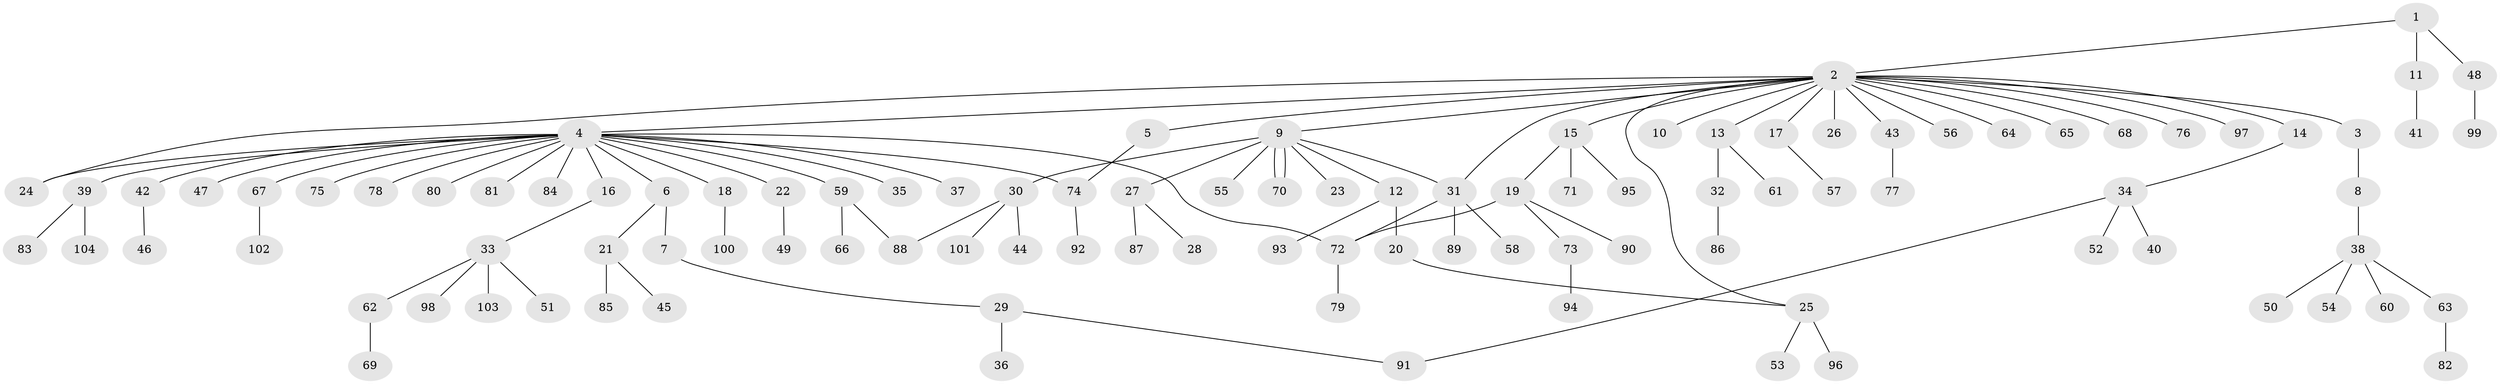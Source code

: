 // coarse degree distribution, {2: 0.25, 1: 0.625, 5: 0.03125, 3: 0.03125, 16: 0.0625}
// Generated by graph-tools (version 1.1) at 2025/36/03/04/25 23:36:43]
// undirected, 104 vertices, 112 edges
graph export_dot {
  node [color=gray90,style=filled];
  1;
  2;
  3;
  4;
  5;
  6;
  7;
  8;
  9;
  10;
  11;
  12;
  13;
  14;
  15;
  16;
  17;
  18;
  19;
  20;
  21;
  22;
  23;
  24;
  25;
  26;
  27;
  28;
  29;
  30;
  31;
  32;
  33;
  34;
  35;
  36;
  37;
  38;
  39;
  40;
  41;
  42;
  43;
  44;
  45;
  46;
  47;
  48;
  49;
  50;
  51;
  52;
  53;
  54;
  55;
  56;
  57;
  58;
  59;
  60;
  61;
  62;
  63;
  64;
  65;
  66;
  67;
  68;
  69;
  70;
  71;
  72;
  73;
  74;
  75;
  76;
  77;
  78;
  79;
  80;
  81;
  82;
  83;
  84;
  85;
  86;
  87;
  88;
  89;
  90;
  91;
  92;
  93;
  94;
  95;
  96;
  97;
  98;
  99;
  100;
  101;
  102;
  103;
  104;
  1 -- 2;
  1 -- 11;
  1 -- 48;
  2 -- 3;
  2 -- 4;
  2 -- 5;
  2 -- 9;
  2 -- 10;
  2 -- 13;
  2 -- 14;
  2 -- 15;
  2 -- 17;
  2 -- 24;
  2 -- 25;
  2 -- 26;
  2 -- 31;
  2 -- 43;
  2 -- 56;
  2 -- 64;
  2 -- 65;
  2 -- 68;
  2 -- 76;
  2 -- 97;
  3 -- 8;
  4 -- 6;
  4 -- 16;
  4 -- 18;
  4 -- 22;
  4 -- 24;
  4 -- 35;
  4 -- 37;
  4 -- 39;
  4 -- 42;
  4 -- 47;
  4 -- 59;
  4 -- 67;
  4 -- 72;
  4 -- 74;
  4 -- 75;
  4 -- 78;
  4 -- 80;
  4 -- 81;
  4 -- 84;
  5 -- 74;
  6 -- 7;
  6 -- 21;
  7 -- 29;
  8 -- 38;
  9 -- 12;
  9 -- 23;
  9 -- 27;
  9 -- 30;
  9 -- 31;
  9 -- 55;
  9 -- 70;
  9 -- 70;
  11 -- 41;
  12 -- 20;
  12 -- 93;
  13 -- 32;
  13 -- 61;
  14 -- 34;
  15 -- 19;
  15 -- 71;
  15 -- 95;
  16 -- 33;
  17 -- 57;
  18 -- 100;
  19 -- 72;
  19 -- 73;
  19 -- 90;
  20 -- 25;
  21 -- 45;
  21 -- 85;
  22 -- 49;
  25 -- 53;
  25 -- 96;
  27 -- 28;
  27 -- 87;
  29 -- 36;
  29 -- 91;
  30 -- 44;
  30 -- 88;
  30 -- 101;
  31 -- 58;
  31 -- 72;
  31 -- 89;
  32 -- 86;
  33 -- 51;
  33 -- 62;
  33 -- 98;
  33 -- 103;
  34 -- 40;
  34 -- 52;
  34 -- 91;
  38 -- 50;
  38 -- 54;
  38 -- 60;
  38 -- 63;
  39 -- 83;
  39 -- 104;
  42 -- 46;
  43 -- 77;
  48 -- 99;
  59 -- 66;
  59 -- 88;
  62 -- 69;
  63 -- 82;
  67 -- 102;
  72 -- 79;
  73 -- 94;
  74 -- 92;
}
